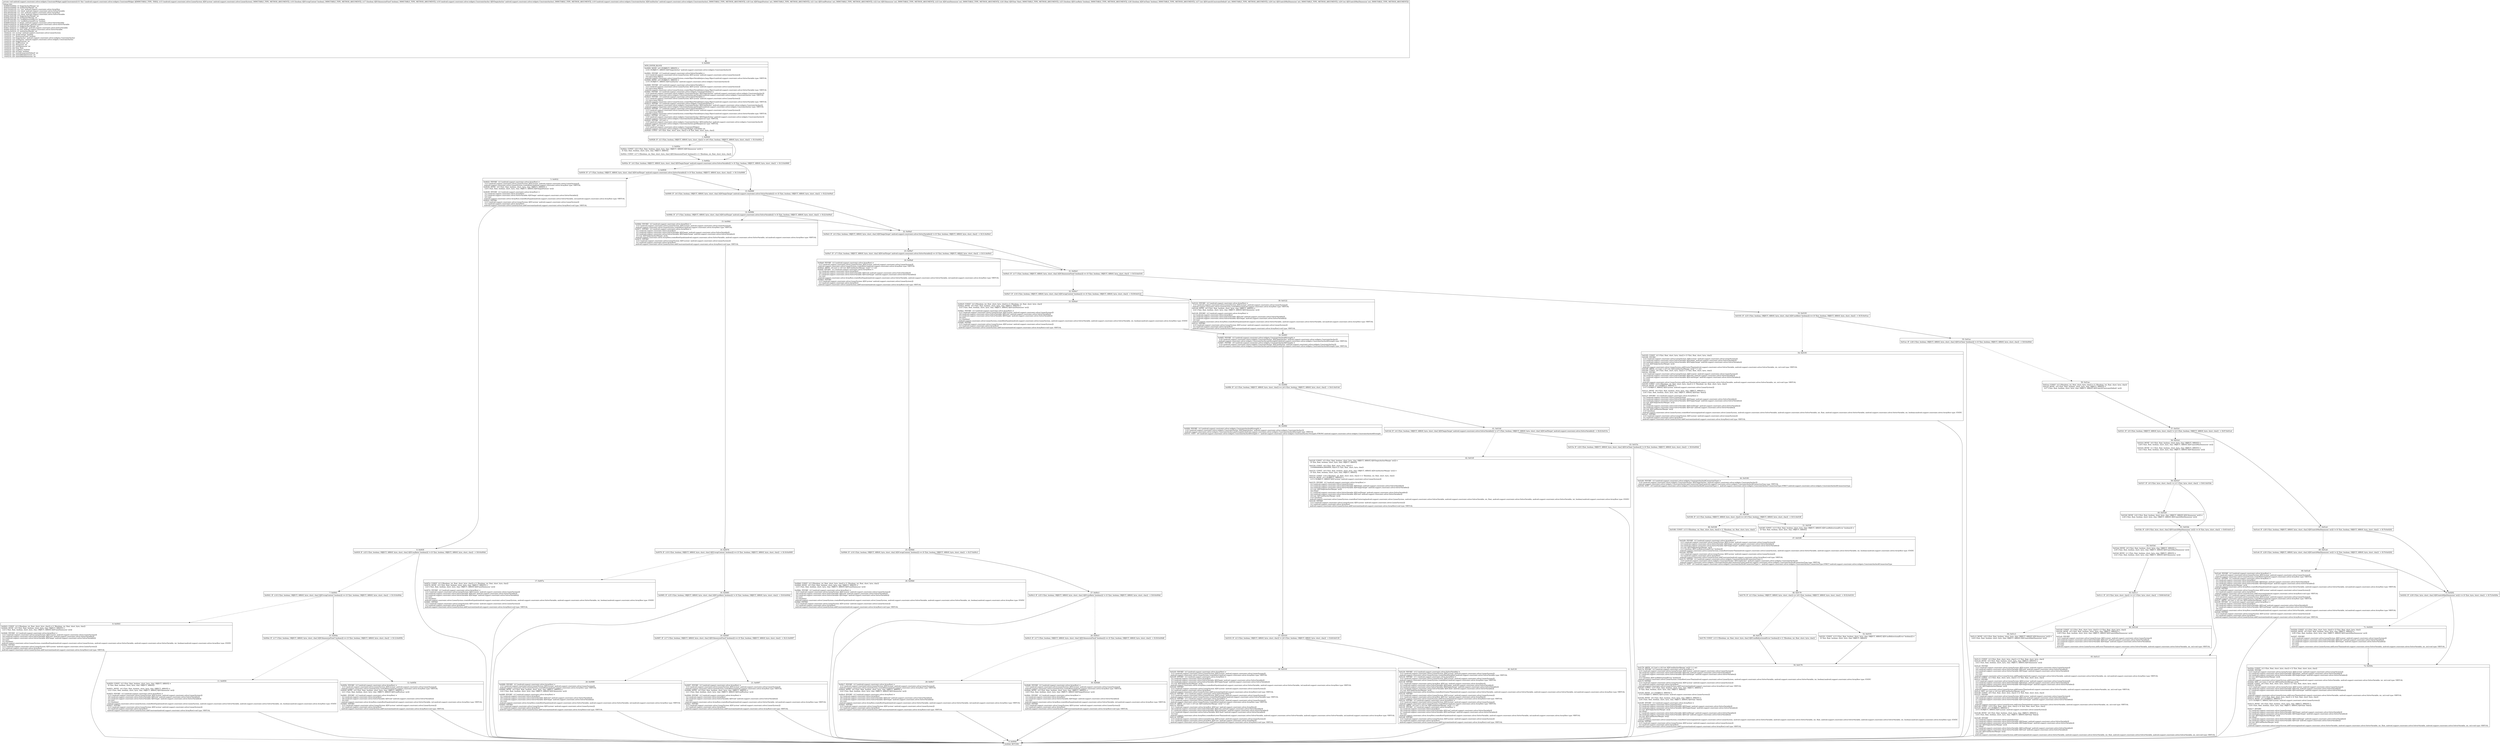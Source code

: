 digraph "CFG forandroid.support.constraint.solver.widgets.ConstraintWidget.applyConstraints(Landroid\/support\/constraint\/solver\/LinearSystem;ZZLandroid\/support\/constraint\/solver\/widgets\/ConstraintAnchor;Landroid\/support\/constraint\/solver\/widgets\/ConstraintAnchor;IIIIFZZIII)V" {
Node_0 [shape=record,label="{0\:\ 0x0000|MTH_ENTER_BLOCK\l|0x0000: MOVE  (r0 I:?[OBJECT, ARRAY]) = \l  (r18 I:?[OBJECT, ARRAY] A[D('beginAnchor' android.support.constraint.solver.widgets.ConstraintAnchor)])\l \l0x0002: INVOKE  (r3 I:android.support.constraint.solver.SolverVariable) = \l  (r15 I:android.support.constraint.solver.LinearSystem A[D('system' android.support.constraint.solver.LinearSystem)])\l  (r0 I:java.lang.Object)\l android.support.constraint.solver.LinearSystem.createObjectVariable(java.lang.Object):android.support.constraint.solver.SolverVariable type: VIRTUAL \l0x0006: MOVE  (r0 I:?[OBJECT, ARRAY]) = \l  (r19 I:?[OBJECT, ARRAY] A[D('endAnchor' android.support.constraint.solver.widgets.ConstraintAnchor)])\l \l0x0008: INVOKE  (r8 I:android.support.constraint.solver.SolverVariable) = \l  (r15 I:android.support.constraint.solver.LinearSystem A[D('system' android.support.constraint.solver.LinearSystem)])\l  (r0 I:java.lang.Object)\l android.support.constraint.solver.LinearSystem.createObjectVariable(java.lang.Object):android.support.constraint.solver.SolverVariable type: VIRTUAL \l0x000c: INVOKE  (r2 I:android.support.constraint.solver.widgets.ConstraintAnchor) = \l  (r18 I:android.support.constraint.solver.widgets.ConstraintAnchor A[D('beginAnchor' android.support.constraint.solver.widgets.ConstraintAnchor)])\l android.support.constraint.solver.widgets.ConstraintAnchor.getTarget():android.support.constraint.solver.widgets.ConstraintAnchor type: VIRTUAL \l0x0010: INVOKE  (r4 I:android.support.constraint.solver.SolverVariable) = \l  (r15 I:android.support.constraint.solver.LinearSystem A[D('system' android.support.constraint.solver.LinearSystem)])\l  (r2 I:java.lang.Object)\l android.support.constraint.solver.LinearSystem.createObjectVariable(java.lang.Object):android.support.constraint.solver.SolverVariable type: VIRTUAL \l0x0014: INVOKE  (r2 I:android.support.constraint.solver.widgets.ConstraintAnchor) = \l  (r19 I:android.support.constraint.solver.widgets.ConstraintAnchor A[D('endAnchor' android.support.constraint.solver.widgets.ConstraintAnchor)])\l android.support.constraint.solver.widgets.ConstraintAnchor.getTarget():android.support.constraint.solver.widgets.ConstraintAnchor type: VIRTUAL \l0x0018: INVOKE  (r7 I:android.support.constraint.solver.SolverVariable) = \l  (r15 I:android.support.constraint.solver.LinearSystem A[D('system' android.support.constraint.solver.LinearSystem)])\l  (r2 I:java.lang.Object)\l android.support.constraint.solver.LinearSystem.createObjectVariable(java.lang.Object):android.support.constraint.solver.SolverVariable type: VIRTUAL \l0x001c: INVOKE  (r5 I:int) = \l  (r18 I:android.support.constraint.solver.widgets.ConstraintAnchor A[D('beginAnchor' android.support.constraint.solver.widgets.ConstraintAnchor)])\l android.support.constraint.solver.widgets.ConstraintAnchor.getMargin():int type: VIRTUAL \l0x0020: INVOKE  (r9 I:int) = \l  (r19 I:android.support.constraint.solver.widgets.ConstraintAnchor A[D('endAnchor' android.support.constraint.solver.widgets.ConstraintAnchor)])\l android.support.constraint.solver.widgets.ConstraintAnchor.getMargin():int type: VIRTUAL \l0x0024: IGET  (r2 I:int) = \l  (r14 I:android.support.constraint.solver.widgets.ConstraintWidget)\l android.support.constraint.solver.widgets.ConstraintWidget.mVisibility int \l0x0026: CONST  (r6 I:?[int, float, short, byte, char]) = (8 ?[int, float, short, byte, char]) \l}"];
Node_1 [shape=record,label="{1\:\ 0x0028|0x0028: IF  (r2 I:?[int, boolean, OBJECT, ARRAY, byte, short, char]) != (r6 I:?[int, boolean, OBJECT, ARRAY, byte, short, char])  \-\> B:3:0x002e \l}"];
Node_2 [shape=record,label="{2\:\ 0x002a|0x002a: CONST  (r22 I:?[int, float, boolean, short, byte, char, OBJECT, ARRAY] A[D('dimension' int)]) = \l  (0 ?[int, float, boolean, short, byte, char, OBJECT, ARRAY])\l \l0x002c: CONST  (r17 I:?[boolean, int, float, short, byte, char] A[D('dimensionFixed' boolean)]) = (1 ?[boolean, int, float, short, byte, char]) \l}"];
Node_3 [shape=record,label="{3\:\ 0x002e|0x002e: IF  (r4 I:?[int, boolean, OBJECT, ARRAY, byte, short, char] A[D('beginTarget' android.support.constraint.solver.SolverVariable)]) != (0 ?[int, boolean, OBJECT, ARRAY, byte, short, char])  \-\> B:13:0x0069 \l}"];
Node_4 [shape=record,label="{4\:\ 0x0030|0x0030: IF  (r7 I:?[int, boolean, OBJECT, ARRAY, byte, short, char] A[D('endTarget' android.support.constraint.solver.SolverVariable)]) != (0 ?[int, boolean, OBJECT, ARRAY, byte, short, char])  \-\> B:13:0x0069 \l}"];
Node_5 [shape=record,label="{5\:\ 0x0032|0x0032: INVOKE  (r2 I:android.support.constraint.solver.ArrayRow) = \l  (r15 I:android.support.constraint.solver.LinearSystem A[D('system' android.support.constraint.solver.LinearSystem)])\l android.support.constraint.solver.LinearSystem.createRow():android.support.constraint.solver.ArrayRow type: VIRTUAL \l0x0036: MOVE  (r0 I:?[int, float, boolean, short, byte, char, OBJECT, ARRAY]) = \l  (r20 I:?[int, float, boolean, short, byte, char, OBJECT, ARRAY] A[D('beginPosition' int)])\l \l0x0038: INVOKE  (r2 I:android.support.constraint.solver.ArrayRow) = \l  (r2 I:android.support.constraint.solver.ArrayRow)\l  (r3 I:android.support.constraint.solver.SolverVariable A[D('begin' android.support.constraint.solver.SolverVariable)])\l  (r0 I:int)\l android.support.constraint.solver.ArrayRow.createRowEquals(android.support.constraint.solver.SolverVariable, int):android.support.constraint.solver.ArrayRow type: VIRTUAL \l0x003c: INVOKE  \l  (r15 I:android.support.constraint.solver.LinearSystem A[D('system' android.support.constraint.solver.LinearSystem)])\l  (r2 I:android.support.constraint.solver.ArrayRow)\l android.support.constraint.solver.LinearSystem.addConstraint(android.support.constraint.solver.ArrayRow):void type: VIRTUAL \l}"];
Node_6 [shape=record,label="{6\:\ 0x003f|0x003f: IF  (r25 I:?[int, boolean, OBJECT, ARRAY, byte, short, char] A[D('useRatio' boolean)]) != (0 ?[int, boolean, OBJECT, ARRAY, byte, short, char])  \-\> B:9:0x004d \l}"];
Node_7 [shape=record,label="{7\:\ 0x0041|0x0041: IF  (r16 I:?[int, boolean, OBJECT, ARRAY, byte, short, char] A[D('wrapContent' boolean)]) == (0 ?[int, boolean, OBJECT, ARRAY, byte, short, char])  \-\> B:10:0x004e \l}"];
Node_8 [shape=record,label="{8\:\ 0x0043|0x0043: CONST  (r2 I:?[boolean, int, float, short, byte, char]) = (1 ?[boolean, int, float, short, byte, char]) \l0x0044: MOVE  (r0 I:?[int, float, boolean, short, byte, char, OBJECT, ARRAY]) = \l  (r23 I:?[int, float, boolean, short, byte, char, OBJECT, ARRAY] A[D('minDimension' int)])\l \l0x0046: INVOKE  (r2 I:android.support.constraint.solver.ArrayRow) = \l  (r15 I:android.support.constraint.solver.LinearSystem A[D('system' android.support.constraint.solver.LinearSystem)])\l  (r8 I:android.support.constraint.solver.SolverVariable A[D('end' android.support.constraint.solver.SolverVariable)])\l  (r3 I:android.support.constraint.solver.SolverVariable A[D('begin' android.support.constraint.solver.SolverVariable)])\l  (r0 I:int)\l  (r2 I:boolean)\l android.support.constraint.solver.LinearSystem.createRowEquals(android.support.constraint.solver.LinearSystem, android.support.constraint.solver.SolverVariable, android.support.constraint.solver.SolverVariable, int, boolean):android.support.constraint.solver.ArrayRow type: STATIC \l0x004a: INVOKE  \l  (r15 I:android.support.constraint.solver.LinearSystem A[D('system' android.support.constraint.solver.LinearSystem)])\l  (r2 I:android.support.constraint.solver.ArrayRow)\l android.support.constraint.solver.LinearSystem.addConstraint(android.support.constraint.solver.ArrayRow):void type: VIRTUAL \l}"];
Node_9 [shape=record,label="{9\:\ 0x004d|0x004d: RETURN   \l}"];
Node_10 [shape=record,label="{10\:\ 0x004e|0x004e: IF  (r17 I:?[int, boolean, OBJECT, ARRAY, byte, short, char] A[D('dimensionFixed' boolean)]) == (0 ?[int, boolean, OBJECT, ARRAY, byte, short, char])  \-\> B:12:0x005b \l}"];
Node_11 [shape=record,label="{11\:\ 0x0050|0x0050: CONST  (r2 I:?[int, float, boolean, short, byte, char, OBJECT, ARRAY]) = \l  (0 ?[int, float, boolean, short, byte, char, OBJECT, ARRAY])\l \l0x0051: MOVE  (r0 I:?[int, float, boolean, short, byte, char, OBJECT, ARRAY]) = \l  (r22 I:?[int, float, boolean, short, byte, char, OBJECT, ARRAY] A[D('dimension' int)])\l \l0x0053: INVOKE  (r2 I:android.support.constraint.solver.ArrayRow) = \l  (r15 I:android.support.constraint.solver.LinearSystem A[D('system' android.support.constraint.solver.LinearSystem)])\l  (r8 I:android.support.constraint.solver.SolverVariable A[D('end' android.support.constraint.solver.SolverVariable)])\l  (r3 I:android.support.constraint.solver.SolverVariable A[D('begin' android.support.constraint.solver.SolverVariable)])\l  (r0 I:int)\l  (r2 I:boolean)\l android.support.constraint.solver.LinearSystem.createRowEquals(android.support.constraint.solver.LinearSystem, android.support.constraint.solver.SolverVariable, android.support.constraint.solver.SolverVariable, int, boolean):android.support.constraint.solver.ArrayRow type: STATIC \l0x0057: INVOKE  \l  (r15 I:android.support.constraint.solver.LinearSystem A[D('system' android.support.constraint.solver.LinearSystem)])\l  (r2 I:android.support.constraint.solver.ArrayRow)\l android.support.constraint.solver.LinearSystem.addConstraint(android.support.constraint.solver.ArrayRow):void type: VIRTUAL \l}"];
Node_12 [shape=record,label="{12\:\ 0x005b|0x005b: INVOKE  (r2 I:android.support.constraint.solver.ArrayRow) = \l  (r15 I:android.support.constraint.solver.LinearSystem A[D('system' android.support.constraint.solver.LinearSystem)])\l android.support.constraint.solver.LinearSystem.createRow():android.support.constraint.solver.ArrayRow type: VIRTUAL \l0x005f: MOVE  (r0 I:?[int, float, boolean, short, byte, char, OBJECT, ARRAY]) = \l  (r21 I:?[int, float, boolean, short, byte, char, OBJECT, ARRAY] A[D('endPosition' int)])\l \l0x0061: INVOKE  (r2 I:android.support.constraint.solver.ArrayRow) = \l  (r2 I:android.support.constraint.solver.ArrayRow)\l  (r8 I:android.support.constraint.solver.SolverVariable A[D('end' android.support.constraint.solver.SolverVariable)])\l  (r0 I:int)\l android.support.constraint.solver.ArrayRow.createRowEquals(android.support.constraint.solver.SolverVariable, int):android.support.constraint.solver.ArrayRow type: VIRTUAL \l0x0065: INVOKE  \l  (r15 I:android.support.constraint.solver.LinearSystem A[D('system' android.support.constraint.solver.LinearSystem)])\l  (r2 I:android.support.constraint.solver.ArrayRow)\l android.support.constraint.solver.LinearSystem.addConstraint(android.support.constraint.solver.ArrayRow):void type: VIRTUAL \l}"];
Node_13 [shape=record,label="{13\:\ 0x0069|0x0069: IF  (r4 I:?[int, boolean, OBJECT, ARRAY, byte, short, char] A[D('beginTarget' android.support.constraint.solver.SolverVariable)]) == (0 ?[int, boolean, OBJECT, ARRAY, byte, short, char])  \-\> B:22:0x00a5 \l}"];
Node_14 [shape=record,label="{14\:\ 0x006b|0x006b: IF  (r7 I:?[int, boolean, OBJECT, ARRAY, byte, short, char] A[D('endTarget' android.support.constraint.solver.SolverVariable)]) != (0 ?[int, boolean, OBJECT, ARRAY, byte, short, char])  \-\> B:22:0x00a5 \l}"];
Node_15 [shape=record,label="{15\:\ 0x006d|0x006d: INVOKE  (r2 I:android.support.constraint.solver.ArrayRow) = \l  (r15 I:android.support.constraint.solver.LinearSystem A[D('system' android.support.constraint.solver.LinearSystem)])\l android.support.constraint.solver.LinearSystem.createRow():android.support.constraint.solver.ArrayRow type: VIRTUAL \l0x0071: INVOKE  (r2 I:android.support.constraint.solver.ArrayRow) = \l  (r2 I:android.support.constraint.solver.ArrayRow)\l  (r3 I:android.support.constraint.solver.SolverVariable A[D('begin' android.support.constraint.solver.SolverVariable)])\l  (r4 I:android.support.constraint.solver.SolverVariable A[D('beginTarget' android.support.constraint.solver.SolverVariable)])\l  (r5 I:int A[D('beginAnchorMargin' int)])\l android.support.constraint.solver.ArrayRow.createRowEquals(android.support.constraint.solver.SolverVariable, android.support.constraint.solver.SolverVariable, int):android.support.constraint.solver.ArrayRow type: VIRTUAL \l0x0075: INVOKE  \l  (r15 I:android.support.constraint.solver.LinearSystem A[D('system' android.support.constraint.solver.LinearSystem)])\l  (r2 I:android.support.constraint.solver.ArrayRow)\l android.support.constraint.solver.LinearSystem.addConstraint(android.support.constraint.solver.ArrayRow):void type: VIRTUAL \l}"];
Node_16 [shape=record,label="{16\:\ 0x0078|0x0078: IF  (r16 I:?[int, boolean, OBJECT, ARRAY, byte, short, char] A[D('wrapContent' boolean)]) == (0 ?[int, boolean, OBJECT, ARRAY, byte, short, char])  \-\> B:18:0x0085 \l}"];
Node_17 [shape=record,label="{17\:\ 0x007a|0x007a: CONST  (r2 I:?[boolean, int, float, short, byte, char]) = (1 ?[boolean, int, float, short, byte, char]) \l0x007b: MOVE  (r0 I:?[int, float, boolean, short, byte, char, OBJECT, ARRAY]) = \l  (r23 I:?[int, float, boolean, short, byte, char, OBJECT, ARRAY] A[D('minDimension' int)])\l \l0x007d: INVOKE  (r2 I:android.support.constraint.solver.ArrayRow) = \l  (r15 I:android.support.constraint.solver.LinearSystem A[D('system' android.support.constraint.solver.LinearSystem)])\l  (r8 I:android.support.constraint.solver.SolverVariable A[D('end' android.support.constraint.solver.SolverVariable)])\l  (r3 I:android.support.constraint.solver.SolverVariable A[D('begin' android.support.constraint.solver.SolverVariable)])\l  (r0 I:int)\l  (r2 I:boolean)\l android.support.constraint.solver.LinearSystem.createRowEquals(android.support.constraint.solver.LinearSystem, android.support.constraint.solver.SolverVariable, android.support.constraint.solver.SolverVariable, int, boolean):android.support.constraint.solver.ArrayRow type: STATIC \l0x0081: INVOKE  \l  (r15 I:android.support.constraint.solver.LinearSystem A[D('system' android.support.constraint.solver.LinearSystem)])\l  (r2 I:android.support.constraint.solver.ArrayRow)\l android.support.constraint.solver.LinearSystem.addConstraint(android.support.constraint.solver.ArrayRow):void type: VIRTUAL \l}"];
Node_18 [shape=record,label="{18\:\ 0x0085|0x0085: IF  (r25 I:?[int, boolean, OBJECT, ARRAY, byte, short, char] A[D('useRatio' boolean)]) != (0 ?[int, boolean, OBJECT, ARRAY, byte, short, char])  \-\> B:9:0x004d \l}"];
Node_19 [shape=record,label="{19\:\ 0x0087|0x0087: IF  (r17 I:?[int, boolean, OBJECT, ARRAY, byte, short, char] A[D('dimensionFixed' boolean)]) == (0 ?[int, boolean, OBJECT, ARRAY, byte, short, char])  \-\> B:21:0x0097 \l}"];
Node_20 [shape=record,label="{20\:\ 0x0089|0x0089: INVOKE  (r2 I:android.support.constraint.solver.ArrayRow) = \l  (r15 I:android.support.constraint.solver.LinearSystem A[D('system' android.support.constraint.solver.LinearSystem)])\l android.support.constraint.solver.LinearSystem.createRow():android.support.constraint.solver.ArrayRow type: VIRTUAL \l0x008d: MOVE  (r0 I:?[int, float, boolean, short, byte, char, OBJECT, ARRAY]) = \l  (r22 I:?[int, float, boolean, short, byte, char, OBJECT, ARRAY] A[D('dimension' int)])\l \l0x008f: INVOKE  (r2 I:android.support.constraint.solver.ArrayRow) = \l  (r2 I:android.support.constraint.solver.ArrayRow)\l  (r8 I:android.support.constraint.solver.SolverVariable A[D('end' android.support.constraint.solver.SolverVariable)])\l  (r3 I:android.support.constraint.solver.SolverVariable A[D('begin' android.support.constraint.solver.SolverVariable)])\l  (r0 I:int)\l android.support.constraint.solver.ArrayRow.createRowEquals(android.support.constraint.solver.SolverVariable, android.support.constraint.solver.SolverVariable, int):android.support.constraint.solver.ArrayRow type: VIRTUAL \l0x0093: INVOKE  \l  (r15 I:android.support.constraint.solver.LinearSystem A[D('system' android.support.constraint.solver.LinearSystem)])\l  (r2 I:android.support.constraint.solver.ArrayRow)\l android.support.constraint.solver.LinearSystem.addConstraint(android.support.constraint.solver.ArrayRow):void type: VIRTUAL \l}"];
Node_21 [shape=record,label="{21\:\ 0x0097|0x0097: INVOKE  (r2 I:android.support.constraint.solver.ArrayRow) = \l  (r15 I:android.support.constraint.solver.LinearSystem A[D('system' android.support.constraint.solver.LinearSystem)])\l android.support.constraint.solver.LinearSystem.createRow():android.support.constraint.solver.ArrayRow type: VIRTUAL \l0x009b: MOVE  (r0 I:?[int, float, boolean, short, byte, char, OBJECT, ARRAY]) = \l  (r21 I:?[int, float, boolean, short, byte, char, OBJECT, ARRAY] A[D('endPosition' int)])\l \l0x009d: INVOKE  (r2 I:android.support.constraint.solver.ArrayRow) = \l  (r2 I:android.support.constraint.solver.ArrayRow)\l  (r8 I:android.support.constraint.solver.SolverVariable A[D('end' android.support.constraint.solver.SolverVariable)])\l  (r0 I:int)\l android.support.constraint.solver.ArrayRow.createRowEquals(android.support.constraint.solver.SolverVariable, int):android.support.constraint.solver.ArrayRow type: VIRTUAL \l0x00a1: INVOKE  \l  (r15 I:android.support.constraint.solver.LinearSystem A[D('system' android.support.constraint.solver.LinearSystem)])\l  (r2 I:android.support.constraint.solver.ArrayRow)\l android.support.constraint.solver.LinearSystem.addConstraint(android.support.constraint.solver.ArrayRow):void type: VIRTUAL \l}"];
Node_22 [shape=record,label="{22\:\ 0x00a5|0x00a5: IF  (r4 I:?[int, boolean, OBJECT, ARRAY, byte, short, char] A[D('beginTarget' android.support.constraint.solver.SolverVariable)]) != (0 ?[int, boolean, OBJECT, ARRAY, byte, short, char])  \-\> B:31:0x00e5 \l}"];
Node_23 [shape=record,label="{23\:\ 0x00a7|0x00a7: IF  (r7 I:?[int, boolean, OBJECT, ARRAY, byte, short, char] A[D('endTarget' android.support.constraint.solver.SolverVariable)]) == (0 ?[int, boolean, OBJECT, ARRAY, byte, short, char])  \-\> B:31:0x00e5 \l}"];
Node_24 [shape=record,label="{24\:\ 0x00a9|0x00a9: INVOKE  (r2 I:android.support.constraint.solver.ArrayRow) = \l  (r15 I:android.support.constraint.solver.LinearSystem A[D('system' android.support.constraint.solver.LinearSystem)])\l android.support.constraint.solver.LinearSystem.createRow():android.support.constraint.solver.ArrayRow type: VIRTUAL \l0x00ad: ARITH  (r6 I:int) = (r9 I:int A[D('endAnchorMargin' int)]) * (\-1 int) \l0x00af: INVOKE  (r2 I:android.support.constraint.solver.ArrayRow) = \l  (r2 I:android.support.constraint.solver.ArrayRow)\l  (r8 I:android.support.constraint.solver.SolverVariable A[D('end' android.support.constraint.solver.SolverVariable)])\l  (r7 I:android.support.constraint.solver.SolverVariable A[D('endTarget' android.support.constraint.solver.SolverVariable)])\l  (r6 I:int)\l android.support.constraint.solver.ArrayRow.createRowEquals(android.support.constraint.solver.SolverVariable, android.support.constraint.solver.SolverVariable, int):android.support.constraint.solver.ArrayRow type: VIRTUAL \l0x00b3: INVOKE  \l  (r15 I:android.support.constraint.solver.LinearSystem A[D('system' android.support.constraint.solver.LinearSystem)])\l  (r2 I:android.support.constraint.solver.ArrayRow)\l android.support.constraint.solver.LinearSystem.addConstraint(android.support.constraint.solver.ArrayRow):void type: VIRTUAL \l}"];
Node_25 [shape=record,label="{25\:\ 0x00b6|0x00b6: IF  (r16 I:?[int, boolean, OBJECT, ARRAY, byte, short, char] A[D('wrapContent' boolean)]) == (0 ?[int, boolean, OBJECT, ARRAY, byte, short, char])  \-\> B:27:0x00c3 \l}"];
Node_26 [shape=record,label="{26\:\ 0x00b8|0x00b8: CONST  (r2 I:?[boolean, int, float, short, byte, char]) = (1 ?[boolean, int, float, short, byte, char]) \l0x00b9: MOVE  (r0 I:?[int, float, boolean, short, byte, char, OBJECT, ARRAY]) = \l  (r23 I:?[int, float, boolean, short, byte, char, OBJECT, ARRAY] A[D('minDimension' int)])\l \l0x00bb: INVOKE  (r2 I:android.support.constraint.solver.ArrayRow) = \l  (r15 I:android.support.constraint.solver.LinearSystem A[D('system' android.support.constraint.solver.LinearSystem)])\l  (r8 I:android.support.constraint.solver.SolverVariable A[D('end' android.support.constraint.solver.SolverVariable)])\l  (r3 I:android.support.constraint.solver.SolverVariable A[D('begin' android.support.constraint.solver.SolverVariable)])\l  (r0 I:int)\l  (r2 I:boolean)\l android.support.constraint.solver.LinearSystem.createRowEquals(android.support.constraint.solver.LinearSystem, android.support.constraint.solver.SolverVariable, android.support.constraint.solver.SolverVariable, int, boolean):android.support.constraint.solver.ArrayRow type: STATIC \l0x00bf: INVOKE  \l  (r15 I:android.support.constraint.solver.LinearSystem A[D('system' android.support.constraint.solver.LinearSystem)])\l  (r2 I:android.support.constraint.solver.ArrayRow)\l android.support.constraint.solver.LinearSystem.addConstraint(android.support.constraint.solver.ArrayRow):void type: VIRTUAL \l}"];
Node_27 [shape=record,label="{27\:\ 0x00c3|0x00c3: IF  (r25 I:?[int, boolean, OBJECT, ARRAY, byte, short, char] A[D('useRatio' boolean)]) != (0 ?[int, boolean, OBJECT, ARRAY, byte, short, char])  \-\> B:9:0x004d \l}"];
Node_28 [shape=record,label="{28\:\ 0x00c5|0x00c5: IF  (r17 I:?[int, boolean, OBJECT, ARRAY, byte, short, char] A[D('dimensionFixed' boolean)]) == (0 ?[int, boolean, OBJECT, ARRAY, byte, short, char])  \-\> B:30:0x00d6 \l}"];
Node_29 [shape=record,label="{29\:\ 0x00c7|0x00c7: INVOKE  (r2 I:android.support.constraint.solver.ArrayRow) = \l  (r15 I:android.support.constraint.solver.LinearSystem A[D('system' android.support.constraint.solver.LinearSystem)])\l android.support.constraint.solver.LinearSystem.createRow():android.support.constraint.solver.ArrayRow type: VIRTUAL \l0x00cb: MOVE  (r0 I:?[int, float, boolean, short, byte, char, OBJECT, ARRAY]) = \l  (r22 I:?[int, float, boolean, short, byte, char, OBJECT, ARRAY] A[D('dimension' int)])\l \l0x00cd: INVOKE  (r2 I:android.support.constraint.solver.ArrayRow) = \l  (r2 I:android.support.constraint.solver.ArrayRow)\l  (r8 I:android.support.constraint.solver.SolverVariable A[D('end' android.support.constraint.solver.SolverVariable)])\l  (r3 I:android.support.constraint.solver.SolverVariable A[D('begin' android.support.constraint.solver.SolverVariable)])\l  (r0 I:int)\l android.support.constraint.solver.ArrayRow.createRowEquals(android.support.constraint.solver.SolverVariable, android.support.constraint.solver.SolverVariable, int):android.support.constraint.solver.ArrayRow type: VIRTUAL \l0x00d1: INVOKE  \l  (r15 I:android.support.constraint.solver.LinearSystem A[D('system' android.support.constraint.solver.LinearSystem)])\l  (r2 I:android.support.constraint.solver.ArrayRow)\l android.support.constraint.solver.LinearSystem.addConstraint(android.support.constraint.solver.ArrayRow):void type: VIRTUAL \l}"];
Node_30 [shape=record,label="{30\:\ 0x00d6|0x00d6: INVOKE  (r2 I:android.support.constraint.solver.ArrayRow) = \l  (r15 I:android.support.constraint.solver.LinearSystem A[D('system' android.support.constraint.solver.LinearSystem)])\l android.support.constraint.solver.LinearSystem.createRow():android.support.constraint.solver.ArrayRow type: VIRTUAL \l0x00da: MOVE  (r0 I:?[int, float, boolean, short, byte, char, OBJECT, ARRAY]) = \l  (r20 I:?[int, float, boolean, short, byte, char, OBJECT, ARRAY] A[D('beginPosition' int)])\l \l0x00dc: INVOKE  (r2 I:android.support.constraint.solver.ArrayRow) = \l  (r2 I:android.support.constraint.solver.ArrayRow)\l  (r3 I:android.support.constraint.solver.SolverVariable A[D('begin' android.support.constraint.solver.SolverVariable)])\l  (r0 I:int)\l android.support.constraint.solver.ArrayRow.createRowEquals(android.support.constraint.solver.SolverVariable, int):android.support.constraint.solver.ArrayRow type: VIRTUAL \l0x00e0: INVOKE  \l  (r15 I:android.support.constraint.solver.LinearSystem A[D('system' android.support.constraint.solver.LinearSystem)])\l  (r2 I:android.support.constraint.solver.ArrayRow)\l android.support.constraint.solver.LinearSystem.addConstraint(android.support.constraint.solver.ArrayRow):void type: VIRTUAL \l}"];
Node_31 [shape=record,label="{31\:\ 0x00e5|0x00e5: IF  (r17 I:?[int, boolean, OBJECT, ARRAY, byte, short, char] A[D('dimensionFixed' boolean)]) == (0 ?[int, boolean, OBJECT, ARRAY, byte, short, char])  \-\> B:53:0x0193 \l}"];
Node_32 [shape=record,label="{32\:\ 0x00e7|0x00e7: IF  (r16 I:?[int, boolean, OBJECT, ARRAY, byte, short, char] A[D('wrapContent' boolean)]) == (0 ?[int, boolean, OBJECT, ARRAY, byte, short, char])  \-\> B:39:0x0122 \l}"];
Node_33 [shape=record,label="{33\:\ 0x00e9|0x00e9: CONST  (r2 I:?[boolean, int, float, short, byte, char]) = (1 ?[boolean, int, float, short, byte, char]) \l0x00ea: MOVE  (r0 I:?[int, float, boolean, short, byte, char, OBJECT, ARRAY]) = \l  (r23 I:?[int, float, boolean, short, byte, char, OBJECT, ARRAY] A[D('minDimension' int)])\l \l0x00ec: INVOKE  (r2 I:android.support.constraint.solver.ArrayRow) = \l  (r15 I:android.support.constraint.solver.LinearSystem A[D('system' android.support.constraint.solver.LinearSystem)])\l  (r8 I:android.support.constraint.solver.SolverVariable A[D('end' android.support.constraint.solver.SolverVariable)])\l  (r3 I:android.support.constraint.solver.SolverVariable A[D('begin' android.support.constraint.solver.SolverVariable)])\l  (r0 I:int)\l  (r2 I:boolean)\l android.support.constraint.solver.LinearSystem.createRowEquals(android.support.constraint.solver.LinearSystem, android.support.constraint.solver.SolverVariable, android.support.constraint.solver.SolverVariable, int, boolean):android.support.constraint.solver.ArrayRow type: STATIC \l0x00f0: INVOKE  \l  (r15 I:android.support.constraint.solver.LinearSystem A[D('system' android.support.constraint.solver.LinearSystem)])\l  (r2 I:android.support.constraint.solver.ArrayRow)\l android.support.constraint.solver.LinearSystem.addConstraint(android.support.constraint.solver.ArrayRow):void type: VIRTUAL \l}"];
Node_34 [shape=record,label="{34\:\ 0x00f3|0x00f3: INVOKE  (r2 I:android.support.constraint.solver.widgets.ConstraintAnchor$Strength) = \l  (r18 I:android.support.constraint.solver.widgets.ConstraintAnchor A[D('beginAnchor' android.support.constraint.solver.widgets.ConstraintAnchor)])\l android.support.constraint.solver.widgets.ConstraintAnchor.getStrength():android.support.constraint.solver.widgets.ConstraintAnchor$Strength type: VIRTUAL \l0x00f7: INVOKE  (r6 I:android.support.constraint.solver.widgets.ConstraintAnchor$Strength) = \l  (r19 I:android.support.constraint.solver.widgets.ConstraintAnchor A[D('endAnchor' android.support.constraint.solver.widgets.ConstraintAnchor)])\l android.support.constraint.solver.widgets.ConstraintAnchor.getStrength():android.support.constraint.solver.widgets.ConstraintAnchor$Strength type: VIRTUAL \l}"];
Node_35 [shape=record,label="{35\:\ 0x00fb|0x00fb: IF  (r2 I:?[int, boolean, OBJECT, ARRAY, byte, short, char]) == (r6 I:?[int, boolean, OBJECT, ARRAY, byte, short, char])  \-\> B:41:0x014d \l}"];
Node_36 [shape=record,label="{36\:\ 0x00fd|0x00fd: INVOKE  (r2 I:android.support.constraint.solver.widgets.ConstraintAnchor$Strength) = \l  (r18 I:android.support.constraint.solver.widgets.ConstraintAnchor A[D('beginAnchor' android.support.constraint.solver.widgets.ConstraintAnchor)])\l android.support.constraint.solver.widgets.ConstraintAnchor.getStrength():android.support.constraint.solver.widgets.ConstraintAnchor$Strength type: VIRTUAL \l0x0101: SGET  (r6 I:android.support.constraint.solver.widgets.ConstraintAnchor$Strength) =  android.support.constraint.solver.widgets.ConstraintAnchor.Strength.STRONG android.support.constraint.solver.widgets.ConstraintAnchor$Strength \l}"];
Node_37 [shape=record,label="{37\:\ 0x0103|0x0103: IF  (r2 I:?[int, boolean, OBJECT, ARRAY, byte, short, char]) != (r6 I:?[int, boolean, OBJECT, ARRAY, byte, short, char])  \-\> B:40:0x0130 \l}"];
Node_38 [shape=record,label="{38\:\ 0x0105|0x0105: INVOKE  (r2 I:android.support.constraint.solver.ArrayRow) = \l  (r15 I:android.support.constraint.solver.LinearSystem A[D('system' android.support.constraint.solver.LinearSystem)])\l android.support.constraint.solver.LinearSystem.createRow():android.support.constraint.solver.ArrayRow type: VIRTUAL \l0x0109: INVOKE  (r2 I:android.support.constraint.solver.ArrayRow) = \l  (r2 I:android.support.constraint.solver.ArrayRow)\l  (r3 I:android.support.constraint.solver.SolverVariable A[D('begin' android.support.constraint.solver.SolverVariable)])\l  (r4 I:android.support.constraint.solver.SolverVariable A[D('beginTarget' android.support.constraint.solver.SolverVariable)])\l  (r5 I:int A[D('beginAnchorMargin' int)])\l android.support.constraint.solver.ArrayRow.createRowEquals(android.support.constraint.solver.SolverVariable, android.support.constraint.solver.SolverVariable, int):android.support.constraint.solver.ArrayRow type: VIRTUAL \l0x010d: INVOKE  \l  (r15 I:android.support.constraint.solver.LinearSystem A[D('system' android.support.constraint.solver.LinearSystem)])\l  (r2 I:android.support.constraint.solver.ArrayRow)\l android.support.constraint.solver.LinearSystem.addConstraint(android.support.constraint.solver.ArrayRow):void type: VIRTUAL \l0x0110: INVOKE  (r12 I:android.support.constraint.solver.SolverVariable) = \l  (r15 I:android.support.constraint.solver.LinearSystem A[D('system' android.support.constraint.solver.LinearSystem)])\l android.support.constraint.solver.LinearSystem.createSlackVariable():android.support.constraint.solver.SolverVariable type: VIRTUAL \l0x0114: INVOKE  (r11 I:android.support.constraint.solver.ArrayRow) = \l  (r15 I:android.support.constraint.solver.LinearSystem A[D('system' android.support.constraint.solver.LinearSystem)])\l android.support.constraint.solver.LinearSystem.createRow():android.support.constraint.solver.ArrayRow type: VIRTUAL \l0x0118: ARITH  (r2 I:int) = (r9 I:int A[D('endAnchorMargin' int)]) * (\-1 int) \l0x011a: INVOKE  \l  (r11 I:android.support.constraint.solver.ArrayRow A[D('row' android.support.constraint.solver.ArrayRow)])\l  (r8 I:android.support.constraint.solver.SolverVariable A[D('end' android.support.constraint.solver.SolverVariable)])\l  (r7 I:android.support.constraint.solver.SolverVariable A[D('endTarget' android.support.constraint.solver.SolverVariable)])\l  (r12 I:android.support.constraint.solver.SolverVariable A[D('slack' android.support.constraint.solver.SolverVariable)])\l  (r2 I:int)\l android.support.constraint.solver.ArrayRow.createRowLowerThan(android.support.constraint.solver.SolverVariable, android.support.constraint.solver.SolverVariable, android.support.constraint.solver.SolverVariable, int):android.support.constraint.solver.ArrayRow type: VIRTUAL \l0x011d: INVOKE  \l  (r15 I:android.support.constraint.solver.LinearSystem A[D('system' android.support.constraint.solver.LinearSystem)])\l  (r11 I:android.support.constraint.solver.ArrayRow A[D('row' android.support.constraint.solver.ArrayRow)])\l android.support.constraint.solver.LinearSystem.addConstraint(android.support.constraint.solver.ArrayRow):void type: VIRTUAL \l}"];
Node_39 [shape=record,label="{39\:\ 0x0122|0x0122: INVOKE  (r2 I:android.support.constraint.solver.ArrayRow) = \l  (r15 I:android.support.constraint.solver.LinearSystem A[D('system' android.support.constraint.solver.LinearSystem)])\l android.support.constraint.solver.LinearSystem.createRow():android.support.constraint.solver.ArrayRow type: VIRTUAL \l0x0126: MOVE  (r0 I:?[int, float, boolean, short, byte, char, OBJECT, ARRAY]) = \l  (r22 I:?[int, float, boolean, short, byte, char, OBJECT, ARRAY] A[D('dimension' int)])\l \l0x0128: INVOKE  (r2 I:android.support.constraint.solver.ArrayRow) = \l  (r2 I:android.support.constraint.solver.ArrayRow)\l  (r8 I:android.support.constraint.solver.SolverVariable A[D('end' android.support.constraint.solver.SolverVariable)])\l  (r3 I:android.support.constraint.solver.SolverVariable A[D('begin' android.support.constraint.solver.SolverVariable)])\l  (r0 I:int)\l android.support.constraint.solver.ArrayRow.createRowEquals(android.support.constraint.solver.SolverVariable, android.support.constraint.solver.SolverVariable, int):android.support.constraint.solver.ArrayRow type: VIRTUAL \l0x012c: INVOKE  \l  (r15 I:android.support.constraint.solver.LinearSystem A[D('system' android.support.constraint.solver.LinearSystem)])\l  (r2 I:android.support.constraint.solver.ArrayRow)\l android.support.constraint.solver.LinearSystem.addConstraint(android.support.constraint.solver.ArrayRow):void type: VIRTUAL \l}"];
Node_40 [shape=record,label="{40\:\ 0x0130|0x0130: INVOKE  (r12 I:android.support.constraint.solver.SolverVariable) = \l  (r15 I:android.support.constraint.solver.LinearSystem A[D('system' android.support.constraint.solver.LinearSystem)])\l android.support.constraint.solver.LinearSystem.createSlackVariable():android.support.constraint.solver.SolverVariable type: VIRTUAL \l0x0134: INVOKE  (r11 I:android.support.constraint.solver.ArrayRow) = \l  (r15 I:android.support.constraint.solver.LinearSystem A[D('system' android.support.constraint.solver.LinearSystem)])\l android.support.constraint.solver.LinearSystem.createRow():android.support.constraint.solver.ArrayRow type: VIRTUAL \l0x0138: INVOKE  \l  (r11 I:android.support.constraint.solver.ArrayRow A[D('row' android.support.constraint.solver.ArrayRow)])\l  (r3 I:android.support.constraint.solver.SolverVariable A[D('begin' android.support.constraint.solver.SolverVariable)])\l  (r4 I:android.support.constraint.solver.SolverVariable A[D('beginTarget' android.support.constraint.solver.SolverVariable)])\l  (r12 I:android.support.constraint.solver.SolverVariable A[D('slack' android.support.constraint.solver.SolverVariable)])\l  (r5 I:int A[D('beginAnchorMargin' int)])\l android.support.constraint.solver.ArrayRow.createRowGreaterThan(android.support.constraint.solver.SolverVariable, android.support.constraint.solver.SolverVariable, android.support.constraint.solver.SolverVariable, int):android.support.constraint.solver.ArrayRow type: VIRTUAL \l0x013b: INVOKE  \l  (r15 I:android.support.constraint.solver.LinearSystem A[D('system' android.support.constraint.solver.LinearSystem)])\l  (r11 I:android.support.constraint.solver.ArrayRow A[D('row' android.support.constraint.solver.ArrayRow)])\l android.support.constraint.solver.LinearSystem.addConstraint(android.support.constraint.solver.ArrayRow):void type: VIRTUAL \l0x013e: INVOKE  (r2 I:android.support.constraint.solver.ArrayRow) = \l  (r15 I:android.support.constraint.solver.LinearSystem A[D('system' android.support.constraint.solver.LinearSystem)])\l android.support.constraint.solver.LinearSystem.createRow():android.support.constraint.solver.ArrayRow type: VIRTUAL \l0x0142: ARITH  (r6 I:int) = (r9 I:int A[D('endAnchorMargin' int)]) * (\-1 int) \l0x0144: INVOKE  (r2 I:android.support.constraint.solver.ArrayRow) = \l  (r2 I:android.support.constraint.solver.ArrayRow)\l  (r8 I:android.support.constraint.solver.SolverVariable A[D('end' android.support.constraint.solver.SolverVariable)])\l  (r7 I:android.support.constraint.solver.SolverVariable A[D('endTarget' android.support.constraint.solver.SolverVariable)])\l  (r6 I:int)\l android.support.constraint.solver.ArrayRow.createRowEquals(android.support.constraint.solver.SolverVariable, android.support.constraint.solver.SolverVariable, int):android.support.constraint.solver.ArrayRow type: VIRTUAL \l0x0148: INVOKE  \l  (r15 I:android.support.constraint.solver.LinearSystem A[D('system' android.support.constraint.solver.LinearSystem)])\l  (r2 I:android.support.constraint.solver.ArrayRow)\l android.support.constraint.solver.LinearSystem.addConstraint(android.support.constraint.solver.ArrayRow):void type: VIRTUAL \l}"];
Node_41 [shape=record,label="{41\:\ 0x014d|0x014d: IF  (r4 I:?[int, boolean, OBJECT, ARRAY, byte, short, char] A[D('beginTarget' android.support.constraint.solver.SolverVariable)]) != (r7 I:?[int, boolean, OBJECT, ARRAY, byte, short, char] A[D('endTarget' android.support.constraint.solver.SolverVariable)])  \-\> B:43:0x015e \l}"];
Node_42 [shape=record,label="{42\:\ 0x014f|0x014f: CONST  (r5 I:?[int, float, boolean, short, byte, char, OBJECT, ARRAY] A[D('beginAnchorMargin' int)]) = \l  (0 ?[int, float, boolean, short, byte, char, OBJECT, ARRAY])\l \l0x0150: CONST  (r6 I:?[int, float, short, byte, char]) = \l  (1056964608(0x3f000000, float:0.5) ?[int, float, short, byte, char])\l \l0x0152: CONST  (r9 I:?[int, float, boolean, short, byte, char, OBJECT, ARRAY] A[D('endAnchorMargin' int)]) = \l  (0 ?[int, float, boolean, short, byte, char, OBJECT, ARRAY])\l \l0x0153: CONST  (r10 I:?[boolean, int, float, short, byte, char]) = (1 ?[boolean, int, float, short, byte, char]) \l0x0154: MOVE  (r2 I:?[OBJECT, ARRAY]) = \l  (r15 I:?[OBJECT, ARRAY] A[D('system' android.support.constraint.solver.LinearSystem)])\l \l0x0155: INVOKE  (r2 I:android.support.constraint.solver.ArrayRow) = \l  (r2 I:android.support.constraint.solver.LinearSystem)\l  (r3 I:android.support.constraint.solver.SolverVariable A[D('begin' android.support.constraint.solver.SolverVariable)])\l  (r4 I:android.support.constraint.solver.SolverVariable A[D('beginTarget' android.support.constraint.solver.SolverVariable)])\l  (r5 I:int A[D('beginAnchorMargin' int)])\l  (r6 I:float)\l  (r7 I:android.support.constraint.solver.SolverVariable A[D('endTarget' android.support.constraint.solver.SolverVariable)])\l  (r8 I:android.support.constraint.solver.SolverVariable A[D('end' android.support.constraint.solver.SolverVariable)])\l  (r9 I:int A[D('endAnchorMargin' int)])\l  (r10 I:boolean)\l android.support.constraint.solver.LinearSystem.createRowCentering(android.support.constraint.solver.LinearSystem, android.support.constraint.solver.SolverVariable, android.support.constraint.solver.SolverVariable, int, float, android.support.constraint.solver.SolverVariable, android.support.constraint.solver.SolverVariable, int, boolean):android.support.constraint.solver.ArrayRow type: STATIC \l0x0159: INVOKE  \l  (r15 I:android.support.constraint.solver.LinearSystem A[D('system' android.support.constraint.solver.LinearSystem)])\l  (r2 I:android.support.constraint.solver.ArrayRow)\l android.support.constraint.solver.LinearSystem.addConstraint(android.support.constraint.solver.ArrayRow):void type: VIRTUAL \l}"];
Node_43 [shape=record,label="{43\:\ 0x015e|0x015e: IF  (r26 I:?[int, boolean, OBJECT, ARRAY, byte, short, char] A[D('inChain' boolean)]) != (0 ?[int, boolean, OBJECT, ARRAY, byte, short, char])  \-\> B:9:0x004d \l}"];
Node_44 [shape=record,label="{44\:\ 0x0160|0x0160: INVOKE  (r2 I:android.support.constraint.solver.widgets.ConstraintAnchor$ConnectionType) = \l  (r18 I:android.support.constraint.solver.widgets.ConstraintAnchor A[D('beginAnchor' android.support.constraint.solver.widgets.ConstraintAnchor)])\l android.support.constraint.solver.widgets.ConstraintAnchor.getConnectionType():android.support.constraint.solver.widgets.ConstraintAnchor$ConnectionType type: VIRTUAL \l0x0164: SGET  (r6 I:android.support.constraint.solver.widgets.ConstraintAnchor$ConnectionType) =  android.support.constraint.solver.widgets.ConstraintAnchor.ConnectionType.STRICT android.support.constraint.solver.widgets.ConstraintAnchor$ConnectionType \l}"];
Node_45 [shape=record,label="{45\:\ 0x0166|0x0166: IF  (r2 I:?[int, boolean, OBJECT, ARRAY, byte, short, char]) == (r6 I:?[int, boolean, OBJECT, ARRAY, byte, short, char])  \-\> B:51:0x018f \l}"];
Node_46 [shape=record,label="{46\:\ 0x0168|0x0168: CONST  (r13 I:?[boolean, int, float, short, byte, char]) = (1 ?[boolean, int, float, short, byte, char]) \l}"];
Node_47 [shape=record,label="{47\:\ 0x0169|0x0169: INVOKE  (r2 I:android.support.constraint.solver.ArrayRow) = \l  (r15 I:android.support.constraint.solver.LinearSystem A[D('system' android.support.constraint.solver.LinearSystem)])\l  (r3 I:android.support.constraint.solver.SolverVariable A[D('begin' android.support.constraint.solver.SolverVariable)])\l  (r4 I:android.support.constraint.solver.SolverVariable A[D('beginTarget' android.support.constraint.solver.SolverVariable)])\l  (r5 I:int A[D('beginAnchorMargin' int)])\l  (r13 I:boolean A[D('useBidirectionalError' boolean)])\l android.support.constraint.solver.LinearSystem.createRowGreaterThan(android.support.constraint.solver.LinearSystem, android.support.constraint.solver.SolverVariable, android.support.constraint.solver.SolverVariable, int, boolean):android.support.constraint.solver.ArrayRow type: STATIC \l0x016d: INVOKE  \l  (r15 I:android.support.constraint.solver.LinearSystem A[D('system' android.support.constraint.solver.LinearSystem)])\l  (r2 I:android.support.constraint.solver.ArrayRow)\l android.support.constraint.solver.LinearSystem.addConstraint(android.support.constraint.solver.ArrayRow):void type: VIRTUAL \l0x0170: INVOKE  (r2 I:android.support.constraint.solver.widgets.ConstraintAnchor$ConnectionType) = \l  (r19 I:android.support.constraint.solver.widgets.ConstraintAnchor A[D('endAnchor' android.support.constraint.solver.widgets.ConstraintAnchor)])\l android.support.constraint.solver.widgets.ConstraintAnchor.getConnectionType():android.support.constraint.solver.widgets.ConstraintAnchor$ConnectionType type: VIRTUAL \l0x0174: SGET  (r6 I:android.support.constraint.solver.widgets.ConstraintAnchor$ConnectionType) =  android.support.constraint.solver.widgets.ConstraintAnchor.ConnectionType.STRICT android.support.constraint.solver.widgets.ConstraintAnchor$ConnectionType \l}"];
Node_48 [shape=record,label="{48\:\ 0x0176|0x0176: IF  (r2 I:?[int, boolean, OBJECT, ARRAY, byte, short, char]) == (r6 I:?[int, boolean, OBJECT, ARRAY, byte, short, char])  \-\> B:52:0x0191 \l}"];
Node_49 [shape=record,label="{49\:\ 0x0178|0x0178: CONST  (r13 I:?[boolean, int, float, short, byte, char] A[D('useBidirectionalError' boolean)]) = (1 ?[boolean, int, float, short, byte, char]) \l}"];
Node_50 [shape=record,label="{50\:\ 0x0179|0x0179: ARITH  (r2 I:int) = (r9 I:int A[D('endAnchorMargin' int)]) * (\-1 int) \l0x017b: INVOKE  (r2 I:android.support.constraint.solver.ArrayRow) = \l  (r15 I:android.support.constraint.solver.LinearSystem A[D('system' android.support.constraint.solver.LinearSystem)])\l  (r8 I:android.support.constraint.solver.SolverVariable A[D('end' android.support.constraint.solver.SolverVariable)])\l  (r7 I:android.support.constraint.solver.SolverVariable A[D('endTarget' android.support.constraint.solver.SolverVariable)])\l  (r2 I:int)\l  (r13 I:boolean A[D('useBidirectionalError' boolean)])\l android.support.constraint.solver.LinearSystem.createRowLowerThan(android.support.constraint.solver.LinearSystem, android.support.constraint.solver.SolverVariable, android.support.constraint.solver.SolverVariable, int, boolean):android.support.constraint.solver.ArrayRow type: STATIC \l0x017f: INVOKE  \l  (r15 I:android.support.constraint.solver.LinearSystem A[D('system' android.support.constraint.solver.LinearSystem)])\l  (r2 I:android.support.constraint.solver.ArrayRow)\l android.support.constraint.solver.LinearSystem.addConstraint(android.support.constraint.solver.ArrayRow):void type: VIRTUAL \l0x0182: CONST  (r10 I:?[int, float, boolean, short, byte, char, OBJECT, ARRAY]) = \l  (0 ?[int, float, boolean, short, byte, char, OBJECT, ARRAY])\l \l0x0183: MOVE  (r2 I:?[OBJECT, ARRAY]) = \l  (r15 I:?[OBJECT, ARRAY] A[D('system' android.support.constraint.solver.LinearSystem)])\l \l0x0184: MOVE  (r6 I:?[int, float, boolean, short, byte, char, OBJECT, ARRAY]) = \l  (r24 I:?[int, float, boolean, short, byte, char, OBJECT, ARRAY] A[D('bias' float)])\l \l0x0186: INVOKE  (r2 I:android.support.constraint.solver.ArrayRow) = \l  (r2 I:android.support.constraint.solver.LinearSystem)\l  (r3 I:android.support.constraint.solver.SolverVariable A[D('begin' android.support.constraint.solver.SolverVariable)])\l  (r4 I:android.support.constraint.solver.SolverVariable A[D('beginTarget' android.support.constraint.solver.SolverVariable)])\l  (r5 I:int A[D('beginAnchorMargin' int)])\l  (r6 I:float)\l  (r7 I:android.support.constraint.solver.SolverVariable A[D('endTarget' android.support.constraint.solver.SolverVariable)])\l  (r8 I:android.support.constraint.solver.SolverVariable A[D('end' android.support.constraint.solver.SolverVariable)])\l  (r9 I:int A[D('endAnchorMargin' int)])\l  (r10 I:boolean)\l android.support.constraint.solver.LinearSystem.createRowCentering(android.support.constraint.solver.LinearSystem, android.support.constraint.solver.SolverVariable, android.support.constraint.solver.SolverVariable, int, float, android.support.constraint.solver.SolverVariable, android.support.constraint.solver.SolverVariable, int, boolean):android.support.constraint.solver.ArrayRow type: STATIC \l0x018a: INVOKE  \l  (r15 I:android.support.constraint.solver.LinearSystem A[D('system' android.support.constraint.solver.LinearSystem)])\l  (r2 I:android.support.constraint.solver.ArrayRow)\l android.support.constraint.solver.LinearSystem.addConstraint(android.support.constraint.solver.ArrayRow):void type: VIRTUAL \l}"];
Node_51 [shape=record,label="{51\:\ 0x018f|0x018f: CONST  (r13 I:?[int, float, boolean, short, byte, char, OBJECT, ARRAY] A[D('useBidirectionalError' boolean)]) = \l  (0 ?[int, float, boolean, short, byte, char, OBJECT, ARRAY])\l \l}"];
Node_52 [shape=record,label="{52\:\ 0x0191|0x0191: CONST  (r13 I:?[int, float, boolean, short, byte, char, OBJECT, ARRAY] A[D('useBidirectionalError' boolean)]) = \l  (0 ?[int, float, boolean, short, byte, char, OBJECT, ARRAY])\l \l}"];
Node_53 [shape=record,label="{53\:\ 0x0193|0x0193: IF  (r25 I:?[int, boolean, OBJECT, ARRAY, byte, short, char] A[D('useRatio' boolean)]) == (0 ?[int, boolean, OBJECT, ARRAY, byte, short, char])  \-\> B:55:0x01ac \l}"];
Node_54 [shape=record,label="{54\:\ 0x0195|0x0195: CONST  (r2 I:?[int, float, short, byte, char]) = (3 ?[int, float, short, byte, char]) \l0x0196: INVOKE  \l  (r15 I:android.support.constraint.solver.LinearSystem A[D('system' android.support.constraint.solver.LinearSystem)])\l  (r3 I:android.support.constraint.solver.SolverVariable A[D('begin' android.support.constraint.solver.SolverVariable)])\l  (r4 I:android.support.constraint.solver.SolverVariable A[D('beginTarget' android.support.constraint.solver.SolverVariable)])\l  (r5 I:int A[D('beginAnchorMargin' int)])\l  (r2 I:int)\l android.support.constraint.solver.LinearSystem.addGreaterThan(android.support.constraint.solver.SolverVariable, android.support.constraint.solver.SolverVariable, int, int):void type: VIRTUAL \l0x0199: ARITH  (r2 I:int) = (r9 I:int A[D('endAnchorMargin' int)]) * (\-1 int) \l0x019b: CONST  (r6 I:?[int, float, short, byte, char]) = (3 ?[int, float, short, byte, char]) \l0x019c: INVOKE  \l  (r15 I:android.support.constraint.solver.LinearSystem A[D('system' android.support.constraint.solver.LinearSystem)])\l  (r8 I:android.support.constraint.solver.SolverVariable A[D('end' android.support.constraint.solver.SolverVariable)])\l  (r7 I:android.support.constraint.solver.SolverVariable A[D('endTarget' android.support.constraint.solver.SolverVariable)])\l  (r2 I:int)\l  (r6 I:int)\l android.support.constraint.solver.LinearSystem.addLowerThan(android.support.constraint.solver.SolverVariable, android.support.constraint.solver.SolverVariable, int, int):void type: VIRTUAL \l0x019f: CONST  (r10 I:?[boolean, int, float, short, byte, char]) = (1 ?[boolean, int, float, short, byte, char]) \l0x01a0: MOVE  (r2 I:?[OBJECT, ARRAY]) = \l  (r15 I:?[OBJECT, ARRAY] A[D('system' android.support.constraint.solver.LinearSystem)])\l \l0x01a1: MOVE  (r6 I:?[int, float, boolean, short, byte, char, OBJECT, ARRAY]) = \l  (r24 I:?[int, float, boolean, short, byte, char, OBJECT, ARRAY] A[D('bias' float)])\l \l0x01a3: INVOKE  (r2 I:android.support.constraint.solver.ArrayRow) = \l  (r2 I:android.support.constraint.solver.LinearSystem)\l  (r3 I:android.support.constraint.solver.SolverVariable A[D('begin' android.support.constraint.solver.SolverVariable)])\l  (r4 I:android.support.constraint.solver.SolverVariable A[D('beginTarget' android.support.constraint.solver.SolverVariable)])\l  (r5 I:int A[D('beginAnchorMargin' int)])\l  (r6 I:float)\l  (r7 I:android.support.constraint.solver.SolverVariable A[D('endTarget' android.support.constraint.solver.SolverVariable)])\l  (r8 I:android.support.constraint.solver.SolverVariable A[D('end' android.support.constraint.solver.SolverVariable)])\l  (r9 I:int A[D('endAnchorMargin' int)])\l  (r10 I:boolean)\l android.support.constraint.solver.LinearSystem.createRowCentering(android.support.constraint.solver.LinearSystem, android.support.constraint.solver.SolverVariable, android.support.constraint.solver.SolverVariable, int, float, android.support.constraint.solver.SolverVariable, android.support.constraint.solver.SolverVariable, int, boolean):android.support.constraint.solver.ArrayRow type: STATIC \l0x01a7: INVOKE  \l  (r15 I:android.support.constraint.solver.LinearSystem A[D('system' android.support.constraint.solver.LinearSystem)])\l  (r2 I:android.support.constraint.solver.ArrayRow)\l android.support.constraint.solver.LinearSystem.addConstraint(android.support.constraint.solver.ArrayRow):void type: VIRTUAL \l}"];
Node_55 [shape=record,label="{55\:\ 0x01ac|0x01ac: IF  (r26 I:?[int, boolean, OBJECT, ARRAY, byte, short, char] A[D('inChain' boolean)]) != (0 ?[int, boolean, OBJECT, ARRAY, byte, short, char])  \-\> B:9:0x004d \l}"];
Node_56 [shape=record,label="{56\:\ 0x01ae|0x01ae: CONST  (r2 I:?[boolean, int, float, short, byte, char]) = (1 ?[boolean, int, float, short, byte, char]) \l0x01af: MOVE  (r0 I:?[int, float, boolean, short, byte, char, OBJECT, ARRAY]) = \l  (r27 I:?[int, float, boolean, short, byte, char, OBJECT, ARRAY] A[D('matchConstraintDefault' int)])\l \l}"];
Node_57 [shape=record,label="{57\:\ 0x01b1|0x01b1: IF  (r0 I:?[int, boolean, OBJECT, ARRAY, byte, short, char]) != (r2 I:?[int, boolean, OBJECT, ARRAY, byte, short, char])  \-\> B:67:0x01e4 \l}"];
Node_58 [shape=record,label="{58\:\ 0x01b3|0x01b3: MOVE  (r0 I:?[int, float, boolean, short, byte, char, OBJECT, ARRAY]) = \l  (r28 I:?[int, float, boolean, short, byte, char, OBJECT, ARRAY] A[D('matchMinDimension' int)])\l \l0x01b5: MOVE  (r1 I:?[int, float, boolean, short, byte, char, OBJECT, ARRAY]) = \l  (r22 I:?[int, float, boolean, short, byte, char, OBJECT, ARRAY] A[D('dimension' int)])\l \l}"];
Node_59 [shape=record,label="{59\:\ 0x01b7|0x01b7: IF  (r0 I:?[int, byte, short, char]) \<= (r1 I:?[int, byte, short, char])  \-\> B:61:0x01bb \l}"];
Node_60 [shape=record,label="{60\:\ 0x01b9|0x01b9: MOVE  (r22 I:?[int, float, boolean, short, byte, char, OBJECT, ARRAY] A[D('dimension' int)]) = \l  (r28 I:?[int, float, boolean, short, byte, char, OBJECT, ARRAY] A[D('matchMinDimension' int)])\l \l}"];
Node_61 [shape=record,label="{61\:\ 0x01bb|0x01bb: IF  (r29 I:?[int, byte, short, char] A[D('matchMaxDimension' int)]) \<= (0 ?[int, byte, short, char])  \-\> B:65:0x01c5 \l}"];
Node_62 [shape=record,label="{62\:\ 0x01bd|0x01bd: MOVE  (r0 I:?[int, float, boolean, short, byte, char, OBJECT, ARRAY]) = \l  (r29 I:?[int, float, boolean, short, byte, char, OBJECT, ARRAY] A[D('matchMaxDimension' int)])\l \l0x01bf: MOVE  (r1 I:?[int, float, boolean, short, byte, char, OBJECT, ARRAY]) = \l  (r22 I:?[int, float, boolean, short, byte, char, OBJECT, ARRAY] A[D('dimension' int)])\l \l}"];
Node_63 [shape=record,label="{63\:\ 0x01c1|0x01c1: IF  (r0 I:?[int, byte, short, char]) \>= (r1 I:?[int, byte, short, char])  \-\> B:66:0x01dd \l}"];
Node_64 [shape=record,label="{64\:\ 0x01c3|0x01c3: MOVE  (r22 I:?[int, float, boolean, short, byte, char, OBJECT, ARRAY] A[D('dimension' int)]) = \l  (r29 I:?[int, float, boolean, short, byte, char, OBJECT, ARRAY] A[D('matchMaxDimension' int)])\l \l}"];
Node_65 [shape=record,label="{65\:\ 0x01c5|0x01c5: CONST  (r2 I:?[int, float, short, byte, char]) = (3 ?[int, float, short, byte, char]) \l0x01c6: MOVE  (r0 I:?[int, float, boolean, short, byte, char, OBJECT, ARRAY]) = \l  (r22 I:?[int, float, boolean, short, byte, char, OBJECT, ARRAY] A[D('dimension' int)])\l \l0x01c8: INVOKE  \l  (r15 I:android.support.constraint.solver.LinearSystem A[D('system' android.support.constraint.solver.LinearSystem)])\l  (r8 I:android.support.constraint.solver.SolverVariable A[D('end' android.support.constraint.solver.SolverVariable)])\l  (r3 I:android.support.constraint.solver.SolverVariable A[D('begin' android.support.constraint.solver.SolverVariable)])\l  (r0 I:int)\l  (r2 I:int)\l android.support.constraint.solver.LinearSystem.addEquality(android.support.constraint.solver.SolverVariable, android.support.constraint.solver.SolverVariable, int, int):android.support.constraint.solver.ArrayRow type: VIRTUAL \l0x01cb: CONST  (r2 I:?[int, float, short, byte, char]) = (2 ?[int, float, short, byte, char]) \l0x01cc: INVOKE  \l  (r15 I:android.support.constraint.solver.LinearSystem A[D('system' android.support.constraint.solver.LinearSystem)])\l  (r3 I:android.support.constraint.solver.SolverVariable A[D('begin' android.support.constraint.solver.SolverVariable)])\l  (r4 I:android.support.constraint.solver.SolverVariable A[D('beginTarget' android.support.constraint.solver.SolverVariable)])\l  (r5 I:int A[D('beginAnchorMargin' int)])\l  (r2 I:int)\l android.support.constraint.solver.LinearSystem.addGreaterThan(android.support.constraint.solver.SolverVariable, android.support.constraint.solver.SolverVariable, int, int):void type: VIRTUAL \l0x01cf: NEG  (r2 I:int) = (r9 I:int A[D('endAnchorMargin' int)]) \l0x01d0: CONST  (r6 I:?[int, float, short, byte, char]) = (2 ?[int, float, short, byte, char]) \l0x01d1: INVOKE  \l  (r15 I:android.support.constraint.solver.LinearSystem A[D('system' android.support.constraint.solver.LinearSystem)])\l  (r8 I:android.support.constraint.solver.SolverVariable A[D('end' android.support.constraint.solver.SolverVariable)])\l  (r7 I:android.support.constraint.solver.SolverVariable A[D('endTarget' android.support.constraint.solver.SolverVariable)])\l  (r2 I:int)\l  (r6 I:int)\l android.support.constraint.solver.LinearSystem.addLowerThan(android.support.constraint.solver.SolverVariable, android.support.constraint.solver.SolverVariable, int, int):void type: VIRTUAL \l0x01d4: CONST  (r10 I:?[int, float, short, byte, char]) = (4 ?[int, float, short, byte, char]) \l0x01d5: MOVE  (r2 I:?[OBJECT, ARRAY]) = \l  (r15 I:?[OBJECT, ARRAY] A[D('system' android.support.constraint.solver.LinearSystem)])\l \l0x01d6: MOVE  (r6 I:?[int, float, boolean, short, byte, char, OBJECT, ARRAY]) = \l  (r24 I:?[int, float, boolean, short, byte, char, OBJECT, ARRAY] A[D('bias' float)])\l \l0x01d8: INVOKE  \l  (r2 I:android.support.constraint.solver.LinearSystem)\l  (r3 I:android.support.constraint.solver.SolverVariable A[D('begin' android.support.constraint.solver.SolverVariable)])\l  (r4 I:android.support.constraint.solver.SolverVariable A[D('beginTarget' android.support.constraint.solver.SolverVariable)])\l  (r5 I:int A[D('beginAnchorMargin' int)])\l  (r6 I:float)\l  (r7 I:android.support.constraint.solver.SolverVariable A[D('endTarget' android.support.constraint.solver.SolverVariable)])\l  (r8 I:android.support.constraint.solver.SolverVariable A[D('end' android.support.constraint.solver.SolverVariable)])\l  (r9 I:int A[D('endAnchorMargin' int)])\l  (r10 I:int)\l android.support.constraint.solver.LinearSystem.addCentering(android.support.constraint.solver.SolverVariable, android.support.constraint.solver.SolverVariable, int, float, android.support.constraint.solver.SolverVariable, android.support.constraint.solver.SolverVariable, int, int):void type: VIRTUAL \l}"];
Node_66 [shape=record,label="{66\:\ 0x01dd|0x01dd: CONST  (r2 I:?[int, float, short, byte, char]) = (3 ?[int, float, short, byte, char]) \l0x01de: MOVE  (r0 I:?[int, float, boolean, short, byte, char, OBJECT, ARRAY]) = \l  (r29 I:?[int, float, boolean, short, byte, char, OBJECT, ARRAY] A[D('matchMaxDimension' int)])\l \l0x01e0: INVOKE  \l  (r15 I:android.support.constraint.solver.LinearSystem A[D('system' android.support.constraint.solver.LinearSystem)])\l  (r8 I:android.support.constraint.solver.SolverVariable A[D('end' android.support.constraint.solver.SolverVariable)])\l  (r3 I:android.support.constraint.solver.SolverVariable A[D('begin' android.support.constraint.solver.SolverVariable)])\l  (r0 I:int)\l  (r2 I:int)\l android.support.constraint.solver.LinearSystem.addLowerThan(android.support.constraint.solver.SolverVariable, android.support.constraint.solver.SolverVariable, int, int):void type: VIRTUAL \l}"];
Node_67 [shape=record,label="{67\:\ 0x01e4|0x01e4: IF  (r28 I:?[int, boolean, OBJECT, ARRAY, byte, short, char] A[D('matchMinDimension' int)]) != (0 ?[int, boolean, OBJECT, ARRAY, byte, short, char])  \-\> B:70:0x0202 \l}"];
Node_68 [shape=record,label="{68\:\ 0x01e6|0x01e6: IF  (r29 I:?[int, boolean, OBJECT, ARRAY, byte, short, char] A[D('matchMaxDimension' int)]) != (0 ?[int, boolean, OBJECT, ARRAY, byte, short, char])  \-\> B:70:0x0202 \l}"];
Node_69 [shape=record,label="{69\:\ 0x01e8|0x01e8: INVOKE  (r2 I:android.support.constraint.solver.ArrayRow) = \l  (r15 I:android.support.constraint.solver.LinearSystem A[D('system' android.support.constraint.solver.LinearSystem)])\l android.support.constraint.solver.LinearSystem.createRow():android.support.constraint.solver.ArrayRow type: VIRTUAL \l0x01ec: INVOKE  (r2 I:android.support.constraint.solver.ArrayRow) = \l  (r2 I:android.support.constraint.solver.ArrayRow)\l  (r3 I:android.support.constraint.solver.SolverVariable A[D('begin' android.support.constraint.solver.SolverVariable)])\l  (r4 I:android.support.constraint.solver.SolverVariable A[D('beginTarget' android.support.constraint.solver.SolverVariable)])\l  (r5 I:int A[D('beginAnchorMargin' int)])\l android.support.constraint.solver.ArrayRow.createRowEquals(android.support.constraint.solver.SolverVariable, android.support.constraint.solver.SolverVariable, int):android.support.constraint.solver.ArrayRow type: VIRTUAL \l0x01f0: INVOKE  \l  (r15 I:android.support.constraint.solver.LinearSystem A[D('system' android.support.constraint.solver.LinearSystem)])\l  (r2 I:android.support.constraint.solver.ArrayRow)\l android.support.constraint.solver.LinearSystem.addConstraint(android.support.constraint.solver.ArrayRow):void type: VIRTUAL \l0x01f3: INVOKE  (r2 I:android.support.constraint.solver.ArrayRow) = \l  (r15 I:android.support.constraint.solver.LinearSystem A[D('system' android.support.constraint.solver.LinearSystem)])\l android.support.constraint.solver.LinearSystem.createRow():android.support.constraint.solver.ArrayRow type: VIRTUAL \l0x01f7: ARITH  (r6 I:int) = (r9 I:int A[D('endAnchorMargin' int)]) * (\-1 int) \l0x01f9: INVOKE  (r2 I:android.support.constraint.solver.ArrayRow) = \l  (r2 I:android.support.constraint.solver.ArrayRow)\l  (r8 I:android.support.constraint.solver.SolverVariable A[D('end' android.support.constraint.solver.SolverVariable)])\l  (r7 I:android.support.constraint.solver.SolverVariable A[D('endTarget' android.support.constraint.solver.SolverVariable)])\l  (r6 I:int)\l android.support.constraint.solver.ArrayRow.createRowEquals(android.support.constraint.solver.SolverVariable, android.support.constraint.solver.SolverVariable, int):android.support.constraint.solver.ArrayRow type: VIRTUAL \l0x01fd: INVOKE  \l  (r15 I:android.support.constraint.solver.LinearSystem A[D('system' android.support.constraint.solver.LinearSystem)])\l  (r2 I:android.support.constraint.solver.ArrayRow)\l android.support.constraint.solver.LinearSystem.addConstraint(android.support.constraint.solver.ArrayRow):void type: VIRTUAL \l}"];
Node_70 [shape=record,label="{70\:\ 0x0202|0x0202: IF  (r29 I:?[int, byte, short, char] A[D('matchMaxDimension' int)]) \<= (0 ?[int, byte, short, char])  \-\> B:72:0x020a \l}"];
Node_71 [shape=record,label="{71\:\ 0x0204|0x0204: CONST  (r2 I:?[int, float, short, byte, char]) = (3 ?[int, float, short, byte, char]) \l0x0205: MOVE  (r0 I:?[int, float, boolean, short, byte, char, OBJECT, ARRAY]) = \l  (r29 I:?[int, float, boolean, short, byte, char, OBJECT, ARRAY] A[D('matchMaxDimension' int)])\l \l0x0207: INVOKE  \l  (r15 I:android.support.constraint.solver.LinearSystem A[D('system' android.support.constraint.solver.LinearSystem)])\l  (r8 I:android.support.constraint.solver.SolverVariable A[D('end' android.support.constraint.solver.SolverVariable)])\l  (r3 I:android.support.constraint.solver.SolverVariable A[D('begin' android.support.constraint.solver.SolverVariable)])\l  (r0 I:int)\l  (r2 I:int)\l android.support.constraint.solver.LinearSystem.addLowerThan(android.support.constraint.solver.SolverVariable, android.support.constraint.solver.SolverVariable, int, int):void type: VIRTUAL \l}"];
Node_72 [shape=record,label="{72\:\ 0x020a|0x020a: CONST  (r2 I:?[int, float, short, byte, char]) = (2 ?[int, float, short, byte, char]) \l0x020b: INVOKE  \l  (r15 I:android.support.constraint.solver.LinearSystem A[D('system' android.support.constraint.solver.LinearSystem)])\l  (r3 I:android.support.constraint.solver.SolverVariable A[D('begin' android.support.constraint.solver.SolverVariable)])\l  (r4 I:android.support.constraint.solver.SolverVariable A[D('beginTarget' android.support.constraint.solver.SolverVariable)])\l  (r5 I:int A[D('beginAnchorMargin' int)])\l  (r2 I:int)\l android.support.constraint.solver.LinearSystem.addGreaterThan(android.support.constraint.solver.SolverVariable, android.support.constraint.solver.SolverVariable, int, int):void type: VIRTUAL \l0x020e: NEG  (r2 I:int) = (r9 I:int A[D('endAnchorMargin' int)]) \l0x020f: CONST  (r6 I:?[int, float, short, byte, char]) = (2 ?[int, float, short, byte, char]) \l0x0210: INVOKE  \l  (r15 I:android.support.constraint.solver.LinearSystem A[D('system' android.support.constraint.solver.LinearSystem)])\l  (r8 I:android.support.constraint.solver.SolverVariable A[D('end' android.support.constraint.solver.SolverVariable)])\l  (r7 I:android.support.constraint.solver.SolverVariable A[D('endTarget' android.support.constraint.solver.SolverVariable)])\l  (r2 I:int)\l  (r6 I:int)\l android.support.constraint.solver.LinearSystem.addLowerThan(android.support.constraint.solver.SolverVariable, android.support.constraint.solver.SolverVariable, int, int):void type: VIRTUAL \l0x0213: CONST  (r10 I:?[int, float, short, byte, char]) = (4 ?[int, float, short, byte, char]) \l0x0214: MOVE  (r2 I:?[OBJECT, ARRAY]) = \l  (r15 I:?[OBJECT, ARRAY] A[D('system' android.support.constraint.solver.LinearSystem)])\l \l0x0215: MOVE  (r6 I:?[int, float, boolean, short, byte, char, OBJECT, ARRAY]) = \l  (r24 I:?[int, float, boolean, short, byte, char, OBJECT, ARRAY] A[D('bias' float)])\l \l0x0217: INVOKE  \l  (r2 I:android.support.constraint.solver.LinearSystem)\l  (r3 I:android.support.constraint.solver.SolverVariable A[D('begin' android.support.constraint.solver.SolverVariable)])\l  (r4 I:android.support.constraint.solver.SolverVariable A[D('beginTarget' android.support.constraint.solver.SolverVariable)])\l  (r5 I:int A[D('beginAnchorMargin' int)])\l  (r6 I:float)\l  (r7 I:android.support.constraint.solver.SolverVariable A[D('endTarget' android.support.constraint.solver.SolverVariable)])\l  (r8 I:android.support.constraint.solver.SolverVariable A[D('end' android.support.constraint.solver.SolverVariable)])\l  (r9 I:int A[D('endAnchorMargin' int)])\l  (r10 I:int)\l android.support.constraint.solver.LinearSystem.addCentering(android.support.constraint.solver.SolverVariable, android.support.constraint.solver.SolverVariable, int, float, android.support.constraint.solver.SolverVariable, android.support.constraint.solver.SolverVariable, int, int):void type: VIRTUAL \l}"];
MethodNode[shape=record,label="{private void android.support.constraint.solver.widgets.ConstraintWidget.applyConstraints((r14 'this' I:android.support.constraint.solver.widgets.ConstraintWidget A[IMMUTABLE_TYPE, THIS]), (r15 I:android.support.constraint.solver.LinearSystem A[D('system' android.support.constraint.solver.LinearSystem), IMMUTABLE_TYPE, METHOD_ARGUMENT]), (r16 I:boolean A[D('wrapContent' boolean), IMMUTABLE_TYPE, METHOD_ARGUMENT]), (r17 I:boolean A[D('dimensionFixed' boolean), IMMUTABLE_TYPE, METHOD_ARGUMENT]), (r18 I:android.support.constraint.solver.widgets.ConstraintAnchor A[D('beginAnchor' android.support.constraint.solver.widgets.ConstraintAnchor), IMMUTABLE_TYPE, METHOD_ARGUMENT]), (r19 I:android.support.constraint.solver.widgets.ConstraintAnchor A[D('endAnchor' android.support.constraint.solver.widgets.ConstraintAnchor), IMMUTABLE_TYPE, METHOD_ARGUMENT]), (r20 I:int A[D('beginPosition' int), IMMUTABLE_TYPE, METHOD_ARGUMENT]), (r21 I:int A[D('endPosition' int), IMMUTABLE_TYPE, METHOD_ARGUMENT]), (r22 I:int A[D('dimension' int), IMMUTABLE_TYPE, METHOD_ARGUMENT]), (r23 I:int A[D('minDimension' int), IMMUTABLE_TYPE, METHOD_ARGUMENT]), (r24 I:float A[D('bias' float), IMMUTABLE_TYPE, METHOD_ARGUMENT]), (r25 I:boolean A[D('useRatio' boolean), IMMUTABLE_TYPE, METHOD_ARGUMENT]), (r26 I:boolean A[D('inChain' boolean), IMMUTABLE_TYPE, METHOD_ARGUMENT]), (r27 I:int A[D('matchConstraintDefault' int), IMMUTABLE_TYPE, METHOD_ARGUMENT]), (r28 I:int A[D('matchMinDimension' int), IMMUTABLE_TYPE, METHOD_ARGUMENT]), (r29 I:int A[D('matchMaxDimension' int), IMMUTABLE_TYPE, METHOD_ARGUMENT]))  | Debug Info:\l  0x0020\-0x004d: r5 'beginAnchorMargin' int\l  0x0024\-0x004d: r9 'endAnchorMargin' int\l  0x0118\-0x0122: r11 'row' android.support.constraint.solver.ArrayRow\l  0x0114\-0x0122: r12 'slack' android.support.constraint.solver.SolverVariable\l  0x0138\-0x014d: r11 'row' android.support.constraint.solver.ArrayRow\l  0x0134\-0x014d: r12 'slack' android.support.constraint.solver.SolverVariable\l  0x004e\-0x0158: r5 'beginAnchorMargin' int\l  0x004e\-0x0158: r9 'endAnchorMargin' int\l  0x0169\-0x018f: r13 'useBidirectionalError' boolean\l  0x0191\-0x0193: r13 'useBidirectionalError' boolean\l  0x0006\-0x021b: r3 'begin' android.support.constraint.solver.SolverVariable\l  0x0014\-0x021b: r4 'beginTarget' android.support.constraint.solver.SolverVariable\l  0x015e\-0x021b: r5 'beginAnchorMargin' int\l  0x001c\-0x021b: r7 'endTarget' android.support.constraint.solver.SolverVariable\l  0x000c\-0x021b: r8 'end' android.support.constraint.solver.SolverVariable\l  0x015e\-0x021b: r9 'endAnchorMargin' int\l  ?\-0x021b: r15 'system' android.support.constraint.solver.LinearSystem\l  ?\-0x021b: r16 'wrapContent' boolean\l  ?\-0x021b: r17 'dimensionFixed' boolean\l  ?\-0x021b: r18 'beginAnchor' android.support.constraint.solver.widgets.ConstraintAnchor\l  ?\-0x021b: r19 'endAnchor' android.support.constraint.solver.widgets.ConstraintAnchor\l  ?\-0x021b: r20 'beginPosition' int\l  ?\-0x021b: r21 'endPosition' int\l  ?\-0x021b: r22 'dimension' int\l  ?\-0x021b: r23 'minDimension' int\l  ?\-0x021b: r24 'bias' float\l  ?\-0x021b: r25 'useRatio' boolean\l  ?\-0x021b: r26 'inChain' boolean\l  ?\-0x021b: r27 'matchConstraintDefault' int\l  ?\-0x021b: r28 'matchMinDimension' int\l  ?\-0x021b: r29 'matchMaxDimension' int\l}"];
MethodNode -> Node_0;
Node_0 -> Node_1;
Node_1 -> Node_2[style=dashed];
Node_1 -> Node_3;
Node_2 -> Node_3;
Node_3 -> Node_4[style=dashed];
Node_3 -> Node_13;
Node_4 -> Node_5[style=dashed];
Node_4 -> Node_13;
Node_5 -> Node_6;
Node_6 -> Node_7[style=dashed];
Node_6 -> Node_9;
Node_7 -> Node_8[style=dashed];
Node_7 -> Node_10;
Node_8 -> Node_9;
Node_10 -> Node_11[style=dashed];
Node_10 -> Node_12;
Node_11 -> Node_9;
Node_12 -> Node_9;
Node_13 -> Node_14[style=dashed];
Node_13 -> Node_22;
Node_14 -> Node_15[style=dashed];
Node_14 -> Node_22;
Node_15 -> Node_16;
Node_16 -> Node_17[style=dashed];
Node_16 -> Node_18;
Node_17 -> Node_9;
Node_18 -> Node_9;
Node_18 -> Node_19[style=dashed];
Node_19 -> Node_20[style=dashed];
Node_19 -> Node_21;
Node_20 -> Node_9;
Node_21 -> Node_9;
Node_22 -> Node_23[style=dashed];
Node_22 -> Node_31;
Node_23 -> Node_24[style=dashed];
Node_23 -> Node_31;
Node_24 -> Node_25;
Node_25 -> Node_26[style=dashed];
Node_25 -> Node_27;
Node_26 -> Node_9;
Node_27 -> Node_9;
Node_27 -> Node_28[style=dashed];
Node_28 -> Node_29[style=dashed];
Node_28 -> Node_30;
Node_29 -> Node_9;
Node_30 -> Node_9;
Node_31 -> Node_32[style=dashed];
Node_31 -> Node_53;
Node_32 -> Node_33[style=dashed];
Node_32 -> Node_39;
Node_33 -> Node_34;
Node_34 -> Node_35;
Node_35 -> Node_36[style=dashed];
Node_35 -> Node_41;
Node_36 -> Node_37;
Node_37 -> Node_38[style=dashed];
Node_37 -> Node_40;
Node_38 -> Node_9;
Node_39 -> Node_34;
Node_40 -> Node_9;
Node_41 -> Node_42[style=dashed];
Node_41 -> Node_43;
Node_42 -> Node_9;
Node_43 -> Node_9;
Node_43 -> Node_44[style=dashed];
Node_44 -> Node_45;
Node_45 -> Node_46[style=dashed];
Node_45 -> Node_51;
Node_46 -> Node_47;
Node_47 -> Node_48;
Node_48 -> Node_49[style=dashed];
Node_48 -> Node_52;
Node_49 -> Node_50;
Node_50 -> Node_9;
Node_51 -> Node_47;
Node_52 -> Node_50;
Node_53 -> Node_54[style=dashed];
Node_53 -> Node_55;
Node_54 -> Node_9;
Node_55 -> Node_9;
Node_55 -> Node_56[style=dashed];
Node_56 -> Node_57;
Node_57 -> Node_58[style=dashed];
Node_57 -> Node_67;
Node_58 -> Node_59;
Node_59 -> Node_60[style=dashed];
Node_59 -> Node_61;
Node_60 -> Node_61;
Node_61 -> Node_62[style=dashed];
Node_61 -> Node_65;
Node_62 -> Node_63;
Node_63 -> Node_64[style=dashed];
Node_63 -> Node_66;
Node_64 -> Node_65;
Node_65 -> Node_9;
Node_66 -> Node_65;
Node_67 -> Node_68[style=dashed];
Node_67 -> Node_70;
Node_68 -> Node_69[style=dashed];
Node_68 -> Node_70;
Node_69 -> Node_9;
Node_70 -> Node_71[style=dashed];
Node_70 -> Node_72;
Node_71 -> Node_72;
Node_72 -> Node_9;
}

